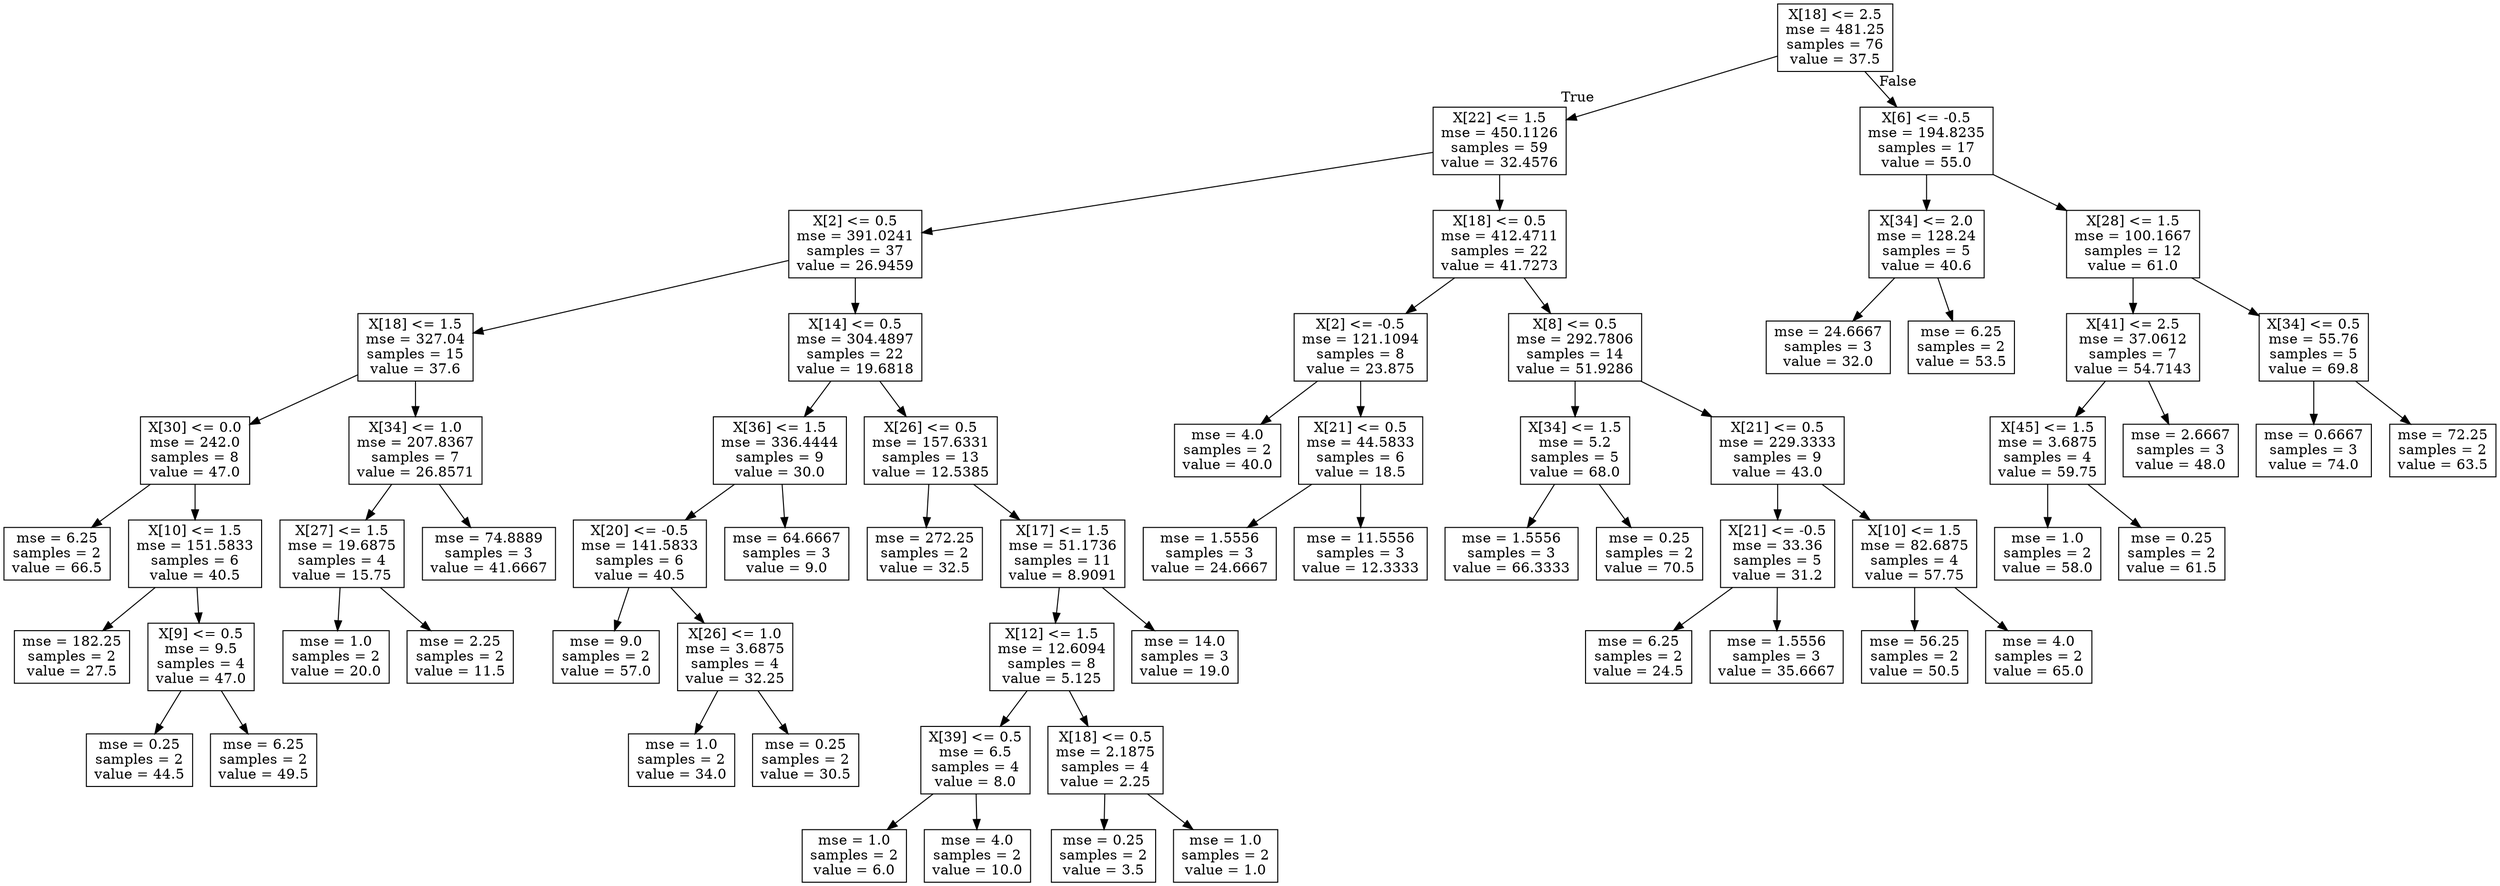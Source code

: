 digraph Tree {
node [shape=box] ;
0 [label="X[18] <= 2.5\nmse = 481.25\nsamples = 76\nvalue = 37.5"] ;
1 [label="X[22] <= 1.5\nmse = 450.1126\nsamples = 59\nvalue = 32.4576"] ;
0 -> 1 [labeldistance=2.5, labelangle=45, headlabel="True"] ;
2 [label="X[2] <= 0.5\nmse = 391.0241\nsamples = 37\nvalue = 26.9459"] ;
1 -> 2 ;
3 [label="X[18] <= 1.5\nmse = 327.04\nsamples = 15\nvalue = 37.6"] ;
2 -> 3 ;
4 [label="X[30] <= 0.0\nmse = 242.0\nsamples = 8\nvalue = 47.0"] ;
3 -> 4 ;
5 [label="mse = 6.25\nsamples = 2\nvalue = 66.5"] ;
4 -> 5 ;
6 [label="X[10] <= 1.5\nmse = 151.5833\nsamples = 6\nvalue = 40.5"] ;
4 -> 6 ;
7 [label="mse = 182.25\nsamples = 2\nvalue = 27.5"] ;
6 -> 7 ;
8 [label="X[9] <= 0.5\nmse = 9.5\nsamples = 4\nvalue = 47.0"] ;
6 -> 8 ;
9 [label="mse = 0.25\nsamples = 2\nvalue = 44.5"] ;
8 -> 9 ;
10 [label="mse = 6.25\nsamples = 2\nvalue = 49.5"] ;
8 -> 10 ;
11 [label="X[34] <= 1.0\nmse = 207.8367\nsamples = 7\nvalue = 26.8571"] ;
3 -> 11 ;
12 [label="X[27] <= 1.5\nmse = 19.6875\nsamples = 4\nvalue = 15.75"] ;
11 -> 12 ;
13 [label="mse = 1.0\nsamples = 2\nvalue = 20.0"] ;
12 -> 13 ;
14 [label="mse = 2.25\nsamples = 2\nvalue = 11.5"] ;
12 -> 14 ;
15 [label="mse = 74.8889\nsamples = 3\nvalue = 41.6667"] ;
11 -> 15 ;
16 [label="X[14] <= 0.5\nmse = 304.4897\nsamples = 22\nvalue = 19.6818"] ;
2 -> 16 ;
17 [label="X[36] <= 1.5\nmse = 336.4444\nsamples = 9\nvalue = 30.0"] ;
16 -> 17 ;
18 [label="X[20] <= -0.5\nmse = 141.5833\nsamples = 6\nvalue = 40.5"] ;
17 -> 18 ;
19 [label="mse = 9.0\nsamples = 2\nvalue = 57.0"] ;
18 -> 19 ;
20 [label="X[26] <= 1.0\nmse = 3.6875\nsamples = 4\nvalue = 32.25"] ;
18 -> 20 ;
21 [label="mse = 1.0\nsamples = 2\nvalue = 34.0"] ;
20 -> 21 ;
22 [label="mse = 0.25\nsamples = 2\nvalue = 30.5"] ;
20 -> 22 ;
23 [label="mse = 64.6667\nsamples = 3\nvalue = 9.0"] ;
17 -> 23 ;
24 [label="X[26] <= 0.5\nmse = 157.6331\nsamples = 13\nvalue = 12.5385"] ;
16 -> 24 ;
25 [label="mse = 272.25\nsamples = 2\nvalue = 32.5"] ;
24 -> 25 ;
26 [label="X[17] <= 1.5\nmse = 51.1736\nsamples = 11\nvalue = 8.9091"] ;
24 -> 26 ;
27 [label="X[12] <= 1.5\nmse = 12.6094\nsamples = 8\nvalue = 5.125"] ;
26 -> 27 ;
28 [label="X[39] <= 0.5\nmse = 6.5\nsamples = 4\nvalue = 8.0"] ;
27 -> 28 ;
29 [label="mse = 1.0\nsamples = 2\nvalue = 6.0"] ;
28 -> 29 ;
30 [label="mse = 4.0\nsamples = 2\nvalue = 10.0"] ;
28 -> 30 ;
31 [label="X[18] <= 0.5\nmse = 2.1875\nsamples = 4\nvalue = 2.25"] ;
27 -> 31 ;
32 [label="mse = 0.25\nsamples = 2\nvalue = 3.5"] ;
31 -> 32 ;
33 [label="mse = 1.0\nsamples = 2\nvalue = 1.0"] ;
31 -> 33 ;
34 [label="mse = 14.0\nsamples = 3\nvalue = 19.0"] ;
26 -> 34 ;
35 [label="X[18] <= 0.5\nmse = 412.4711\nsamples = 22\nvalue = 41.7273"] ;
1 -> 35 ;
36 [label="X[2] <= -0.5\nmse = 121.1094\nsamples = 8\nvalue = 23.875"] ;
35 -> 36 ;
37 [label="mse = 4.0\nsamples = 2\nvalue = 40.0"] ;
36 -> 37 ;
38 [label="X[21] <= 0.5\nmse = 44.5833\nsamples = 6\nvalue = 18.5"] ;
36 -> 38 ;
39 [label="mse = 1.5556\nsamples = 3\nvalue = 24.6667"] ;
38 -> 39 ;
40 [label="mse = 11.5556\nsamples = 3\nvalue = 12.3333"] ;
38 -> 40 ;
41 [label="X[8] <= 0.5\nmse = 292.7806\nsamples = 14\nvalue = 51.9286"] ;
35 -> 41 ;
42 [label="X[34] <= 1.5\nmse = 5.2\nsamples = 5\nvalue = 68.0"] ;
41 -> 42 ;
43 [label="mse = 1.5556\nsamples = 3\nvalue = 66.3333"] ;
42 -> 43 ;
44 [label="mse = 0.25\nsamples = 2\nvalue = 70.5"] ;
42 -> 44 ;
45 [label="X[21] <= 0.5\nmse = 229.3333\nsamples = 9\nvalue = 43.0"] ;
41 -> 45 ;
46 [label="X[21] <= -0.5\nmse = 33.36\nsamples = 5\nvalue = 31.2"] ;
45 -> 46 ;
47 [label="mse = 6.25\nsamples = 2\nvalue = 24.5"] ;
46 -> 47 ;
48 [label="mse = 1.5556\nsamples = 3\nvalue = 35.6667"] ;
46 -> 48 ;
49 [label="X[10] <= 1.5\nmse = 82.6875\nsamples = 4\nvalue = 57.75"] ;
45 -> 49 ;
50 [label="mse = 56.25\nsamples = 2\nvalue = 50.5"] ;
49 -> 50 ;
51 [label="mse = 4.0\nsamples = 2\nvalue = 65.0"] ;
49 -> 51 ;
52 [label="X[6] <= -0.5\nmse = 194.8235\nsamples = 17\nvalue = 55.0"] ;
0 -> 52 [labeldistance=2.5, labelangle=-45, headlabel="False"] ;
53 [label="X[34] <= 2.0\nmse = 128.24\nsamples = 5\nvalue = 40.6"] ;
52 -> 53 ;
54 [label="mse = 24.6667\nsamples = 3\nvalue = 32.0"] ;
53 -> 54 ;
55 [label="mse = 6.25\nsamples = 2\nvalue = 53.5"] ;
53 -> 55 ;
56 [label="X[28] <= 1.5\nmse = 100.1667\nsamples = 12\nvalue = 61.0"] ;
52 -> 56 ;
57 [label="X[41] <= 2.5\nmse = 37.0612\nsamples = 7\nvalue = 54.7143"] ;
56 -> 57 ;
58 [label="X[45] <= 1.5\nmse = 3.6875\nsamples = 4\nvalue = 59.75"] ;
57 -> 58 ;
59 [label="mse = 1.0\nsamples = 2\nvalue = 58.0"] ;
58 -> 59 ;
60 [label="mse = 0.25\nsamples = 2\nvalue = 61.5"] ;
58 -> 60 ;
61 [label="mse = 2.6667\nsamples = 3\nvalue = 48.0"] ;
57 -> 61 ;
62 [label="X[34] <= 0.5\nmse = 55.76\nsamples = 5\nvalue = 69.8"] ;
56 -> 62 ;
63 [label="mse = 0.6667\nsamples = 3\nvalue = 74.0"] ;
62 -> 63 ;
64 [label="mse = 72.25\nsamples = 2\nvalue = 63.5"] ;
62 -> 64 ;
}